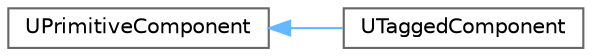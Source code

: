 digraph "类继承关系图"
{
 // INTERACTIVE_SVG=YES
 // LATEX_PDF_SIZE
  bgcolor="transparent";
  edge [fontname=Helvetica,fontsize=10,labelfontname=Helvetica,labelfontsize=10];
  node [fontname=Helvetica,fontsize=10,shape=box,height=0.2,width=0.4];
  rankdir="LR";
  Node0 [id="Node000000",label="UPrimitiveComponent",height=0.2,width=0.4,color="grey40", fillcolor="white", style="filled",URL="$d9/d6d/classUPrimitiveComponent.html",tooltip=" "];
  Node0 -> Node1 [id="edge369_Node000000_Node000001",dir="back",color="steelblue1",style="solid",tooltip=" "];
  Node1 [id="Node000001",label="UTaggedComponent",height=0.2,width=0.4,color="grey40", fillcolor="white", style="filled",URL="$d8/d9f/classUTaggedComponent.html",tooltip=" "];
}
